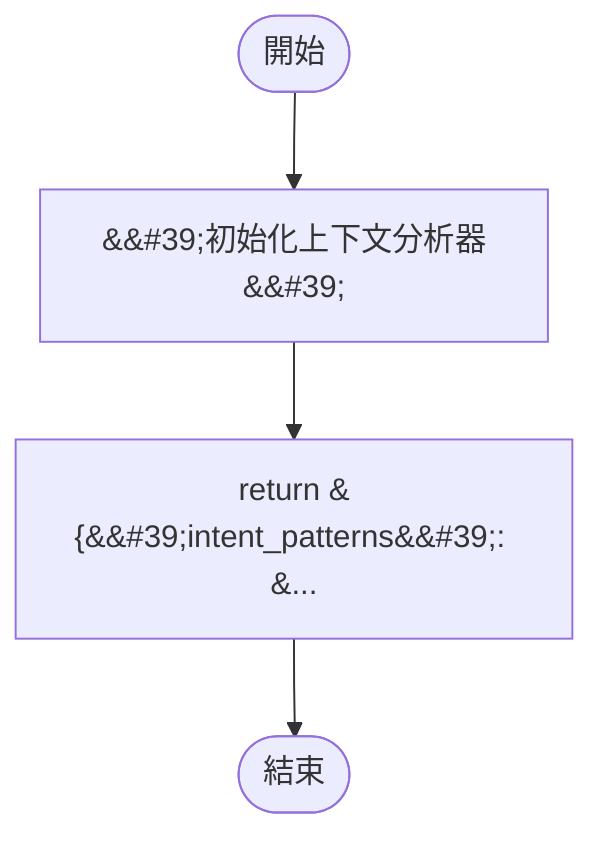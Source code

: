 flowchart TB
    n1([開始])
    n2([結束])
    n3[&amp;&#35;39;初始化上下文分析器&amp;&#35;39;]
    n4[return &#123;&amp;&#35;39;intent_patterns&amp;&#35;39;: &...]
    n1 --> n3
    n3 --> n4
    n4 --> n2